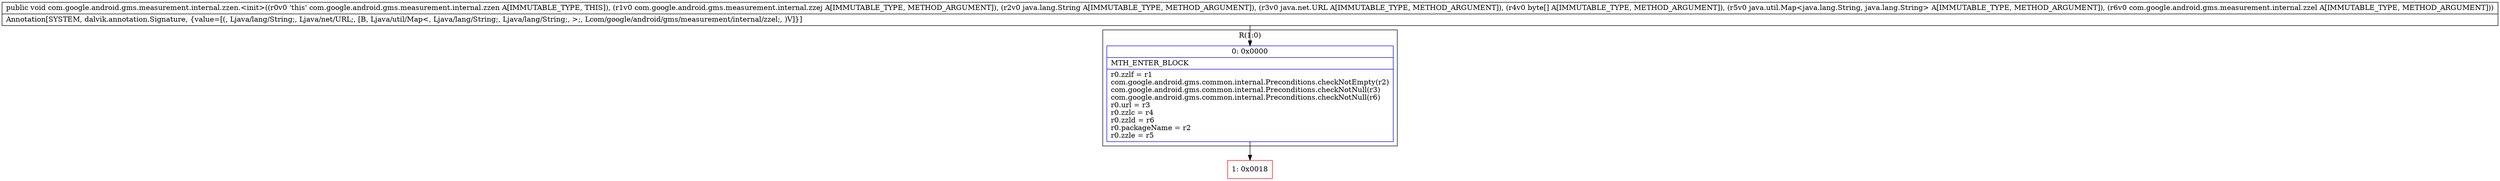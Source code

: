 digraph "CFG forcom.google.android.gms.measurement.internal.zzen.\<init\>(Lcom\/google\/android\/gms\/measurement\/internal\/zzej;Ljava\/lang\/String;Ljava\/net\/URL;[BLjava\/util\/Map;Lcom\/google\/android\/gms\/measurement\/internal\/zzel;)V" {
subgraph cluster_Region_1081627175 {
label = "R(1:0)";
node [shape=record,color=blue];
Node_0 [shape=record,label="{0\:\ 0x0000|MTH_ENTER_BLOCK\l|r0.zzlf = r1\lcom.google.android.gms.common.internal.Preconditions.checkNotEmpty(r2)\lcom.google.android.gms.common.internal.Preconditions.checkNotNull(r3)\lcom.google.android.gms.common.internal.Preconditions.checkNotNull(r6)\lr0.url = r3\lr0.zzlc = r4\lr0.zzld = r6\lr0.packageName = r2\lr0.zzle = r5\l}"];
}
Node_1 [shape=record,color=red,label="{1\:\ 0x0018}"];
MethodNode[shape=record,label="{public void com.google.android.gms.measurement.internal.zzen.\<init\>((r0v0 'this' com.google.android.gms.measurement.internal.zzen A[IMMUTABLE_TYPE, THIS]), (r1v0 com.google.android.gms.measurement.internal.zzej A[IMMUTABLE_TYPE, METHOD_ARGUMENT]), (r2v0 java.lang.String A[IMMUTABLE_TYPE, METHOD_ARGUMENT]), (r3v0 java.net.URL A[IMMUTABLE_TYPE, METHOD_ARGUMENT]), (r4v0 byte[] A[IMMUTABLE_TYPE, METHOD_ARGUMENT]), (r5v0 java.util.Map\<java.lang.String, java.lang.String\> A[IMMUTABLE_TYPE, METHOD_ARGUMENT]), (r6v0 com.google.android.gms.measurement.internal.zzel A[IMMUTABLE_TYPE, METHOD_ARGUMENT]))  | Annotation[SYSTEM, dalvik.annotation.Signature, \{value=[(, Ljava\/lang\/String;, Ljava\/net\/URL;, [B, Ljava\/util\/Map\<, Ljava\/lang\/String;, Ljava\/lang\/String;, \>;, Lcom\/google\/android\/gms\/measurement\/internal\/zzel;, )V]\}]\l}"];
MethodNode -> Node_0;
Node_0 -> Node_1;
}


